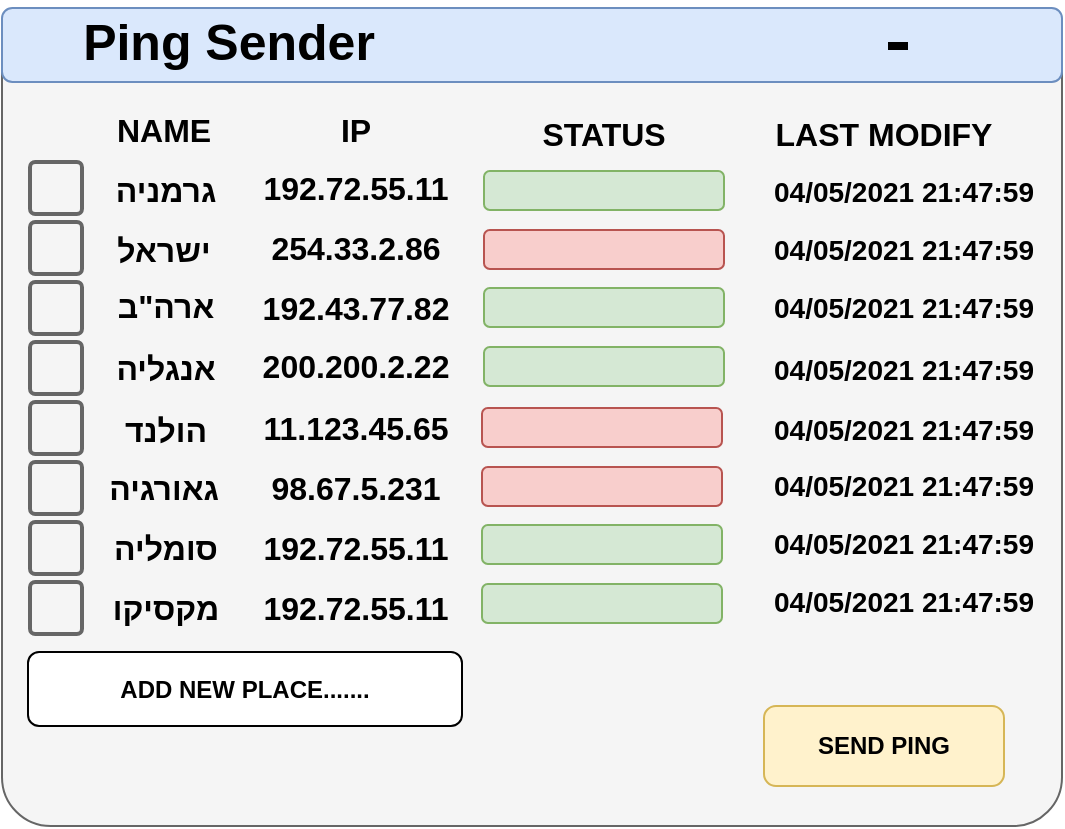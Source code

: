 <mxfile version="14.0.5" type="device"><diagram id="Tu29jH6TlVNSx8_Umx0L" name="Page-1"><mxGraphModel dx="920" dy="1614" grid="1" gridSize="10" guides="1" tooltips="1" connect="1" arrows="1" fold="1" page="1" pageScale="1" pageWidth="850" pageHeight="1100" math="0" shadow="0"><root><mxCell id="0"/><mxCell id="1" parent="0"/><mxCell id="k8tqLCI3PTXwWY34f7Vj-1" value="" style="rounded=1;whiteSpace=wrap;html=1;arcSize=6;fillColor=#f5f5f5;strokeColor=#666666;fontColor=#333333;" vertex="1" parent="1"><mxGeometry x="70" y="-47" width="530" height="407" as="geometry"/></mxCell><mxCell id="k8tqLCI3PTXwWY34f7Vj-9" value="" style="dashed=0;labelPosition=right;align=left;shape=mxgraph.gmdl.checkbox;strokeColor=#666666;fillColor=none;strokeWidth=2;aspect=fixed;" vertex="1" parent="1"><mxGeometry x="84" y="28" width="26" height="26" as="geometry"/></mxCell><mxCell id="k8tqLCI3PTXwWY34f7Vj-12" value="" style="dashed=0;labelPosition=right;align=left;shape=mxgraph.gmdl.checkbox;strokeColor=#666666;fillColor=none;strokeWidth=2;aspect=fixed;" vertex="1" parent="1"><mxGeometry x="84" y="58" width="26" height="26" as="geometry"/></mxCell><mxCell id="k8tqLCI3PTXwWY34f7Vj-13" value="" style="dashed=0;labelPosition=right;align=left;shape=mxgraph.gmdl.checkbox;strokeColor=#666666;fillColor=none;strokeWidth=2;aspect=fixed;" vertex="1" parent="1"><mxGeometry x="84" y="88" width="26" height="26" as="geometry"/></mxCell><mxCell id="k8tqLCI3PTXwWY34f7Vj-14" value="" style="dashed=0;labelPosition=right;align=left;shape=mxgraph.gmdl.checkbox;strokeColor=#666666;fillColor=none;strokeWidth=2;aspect=fixed;" vertex="1" parent="1"><mxGeometry x="84" y="118" width="26" height="26" as="geometry"/></mxCell><mxCell id="k8tqLCI3PTXwWY34f7Vj-15" value="" style="dashed=0;labelPosition=right;align=left;shape=mxgraph.gmdl.checkbox;strokeColor=#666666;fillColor=none;strokeWidth=2;aspect=fixed;" vertex="1" parent="1"><mxGeometry x="84" y="148" width="26" height="26" as="geometry"/></mxCell><mxCell id="k8tqLCI3PTXwWY34f7Vj-16" value="" style="dashed=0;labelPosition=right;align=left;shape=mxgraph.gmdl.checkbox;strokeColor=#666666;fillColor=none;strokeWidth=2;aspect=fixed;" vertex="1" parent="1"><mxGeometry x="84" y="178" width="26" height="26" as="geometry"/></mxCell><mxCell id="k8tqLCI3PTXwWY34f7Vj-17" value="" style="dashed=0;labelPosition=right;align=left;shape=mxgraph.gmdl.checkbox;strokeColor=#666666;fillColor=none;strokeWidth=2;aspect=fixed;" vertex="1" parent="1"><mxGeometry x="84" y="208" width="26" height="26" as="geometry"/></mxCell><mxCell id="k8tqLCI3PTXwWY34f7Vj-18" value="" style="dashed=0;labelPosition=right;align=left;shape=mxgraph.gmdl.checkbox;strokeColor=#666666;fillColor=none;strokeWidth=2;aspect=fixed;" vertex="1" parent="1"><mxGeometry x="84" y="238" width="26" height="26" as="geometry"/></mxCell><mxCell id="k8tqLCI3PTXwWY34f7Vj-19" value="&lt;b&gt;&lt;font style=&quot;font-size: 16px&quot;&gt;192.72.55.11&lt;/font&gt;&lt;/b&gt;" style="text;html=1;strokeColor=none;fillColor=none;align=center;verticalAlign=middle;whiteSpace=wrap;rounded=0;" vertex="1" parent="1"><mxGeometry x="206" y="32.5" width="82" height="17" as="geometry"/></mxCell><mxCell id="k8tqLCI3PTXwWY34f7Vj-20" value="&lt;b&gt;&lt;font style=&quot;font-size: 16px&quot;&gt;254.33.2.86&lt;/font&gt;&lt;/b&gt;" style="text;html=1;strokeColor=none;fillColor=none;align=center;verticalAlign=middle;whiteSpace=wrap;rounded=0;" vertex="1" parent="1"><mxGeometry x="206" y="62.5" width="82" height="17" as="geometry"/></mxCell><mxCell id="k8tqLCI3PTXwWY34f7Vj-21" value="&lt;b&gt;&lt;font style=&quot;font-size: 16px&quot;&gt;192.43.77.82&lt;/font&gt;&lt;/b&gt;" style="text;html=1;strokeColor=none;fillColor=none;align=center;verticalAlign=middle;whiteSpace=wrap;rounded=0;" vertex="1" parent="1"><mxGeometry x="206" y="92.5" width="82" height="17" as="geometry"/></mxCell><mxCell id="k8tqLCI3PTXwWY34f7Vj-22" value="&lt;b&gt;&lt;font style=&quot;font-size: 16px&quot;&gt;200.200.2.22&lt;/font&gt;&lt;/b&gt;" style="text;html=1;strokeColor=none;fillColor=none;align=center;verticalAlign=middle;whiteSpace=wrap;rounded=0;" vertex="1" parent="1"><mxGeometry x="206" y="122.5" width="82" height="15.5" as="geometry"/></mxCell><mxCell id="k8tqLCI3PTXwWY34f7Vj-23" value="&lt;b&gt;&lt;font style=&quot;font-size: 16px&quot;&gt;11.123.45.65&lt;/font&gt;&lt;/b&gt;" style="text;html=1;strokeColor=none;fillColor=none;align=center;verticalAlign=middle;whiteSpace=wrap;rounded=0;" vertex="1" parent="1"><mxGeometry x="206" y="152.5" width="82" height="17" as="geometry"/></mxCell><mxCell id="k8tqLCI3PTXwWY34f7Vj-24" value="&lt;b&gt;&lt;font style=&quot;font-size: 16px&quot;&gt;98.67.5.231&lt;/font&gt;&lt;/b&gt;" style="text;html=1;strokeColor=none;fillColor=none;align=center;verticalAlign=middle;whiteSpace=wrap;rounded=0;" vertex="1" parent="1"><mxGeometry x="206" y="182.5" width="82" height="17" as="geometry"/></mxCell><mxCell id="k8tqLCI3PTXwWY34f7Vj-25" value="&lt;b&gt;&lt;font style=&quot;font-size: 16px&quot;&gt;192.72.55.11&lt;/font&gt;&lt;/b&gt;" style="text;html=1;strokeColor=none;fillColor=none;align=center;verticalAlign=middle;whiteSpace=wrap;rounded=0;" vertex="1" parent="1"><mxGeometry x="206" y="212.5" width="82" height="17" as="geometry"/></mxCell><mxCell id="k8tqLCI3PTXwWY34f7Vj-26" value="&lt;b&gt;&lt;font style=&quot;font-size: 16px&quot;&gt;192.72.55.11&lt;/font&gt;&lt;/b&gt;" style="text;html=1;strokeColor=none;fillColor=none;align=center;verticalAlign=middle;whiteSpace=wrap;rounded=0;" vertex="1" parent="1"><mxGeometry x="206" y="242.5" width="82" height="17" as="geometry"/></mxCell><mxCell id="k8tqLCI3PTXwWY34f7Vj-27" value="&lt;b&gt;&lt;font style=&quot;font-size: 16px&quot;&gt;NAME&lt;/font&gt;&lt;/b&gt;" style="text;html=1;strokeColor=none;fillColor=none;align=center;verticalAlign=middle;whiteSpace=wrap;rounded=0;" vertex="1" parent="1"><mxGeometry x="131" y="2" width="40" height="20" as="geometry"/></mxCell><mxCell id="k8tqLCI3PTXwWY34f7Vj-28" value="&lt;b&gt;&lt;font style=&quot;font-size: 16px&quot;&gt;IP&lt;/font&gt;&lt;/b&gt;" style="text;html=1;strokeColor=none;fillColor=none;align=center;verticalAlign=middle;whiteSpace=wrap;rounded=0;" vertex="1" parent="1"><mxGeometry x="227" y="2" width="40" height="20" as="geometry"/></mxCell><mxCell id="k8tqLCI3PTXwWY34f7Vj-29" value="&lt;b&gt;&lt;font style=&quot;font-size: 16px&quot;&gt;STATUS&lt;/font&gt;&lt;/b&gt;" style="text;html=1;strokeColor=none;fillColor=none;align=center;verticalAlign=middle;whiteSpace=wrap;rounded=0;" vertex="1" parent="1"><mxGeometry x="351" y="4" width="40" height="20" as="geometry"/></mxCell><mxCell id="k8tqLCI3PTXwWY34f7Vj-30" value="&lt;b&gt;&lt;font style=&quot;font-size: 16px&quot;&gt;LAST MODIFY&lt;/font&gt;&lt;/b&gt;" style="text;html=1;strokeColor=none;fillColor=none;align=center;verticalAlign=middle;whiteSpace=wrap;rounded=0;" vertex="1" parent="1"><mxGeometry x="431" y="4" width="160" height="20" as="geometry"/></mxCell><mxCell id="k8tqLCI3PTXwWY34f7Vj-31" value="" style="rounded=1;whiteSpace=wrap;html=1;fillColor=#d5e8d4;strokeColor=#82b366;" vertex="1" parent="1"><mxGeometry x="311" y="32.5" width="120" height="19.5" as="geometry"/></mxCell><mxCell id="k8tqLCI3PTXwWY34f7Vj-32" value="" style="rounded=1;whiteSpace=wrap;html=1;fillColor=#f8cecc;strokeColor=#b85450;" vertex="1" parent="1"><mxGeometry x="311" y="62" width="120" height="19.5" as="geometry"/></mxCell><mxCell id="k8tqLCI3PTXwWY34f7Vj-33" value="" style="rounded=1;whiteSpace=wrap;html=1;fillColor=#d5e8d4;strokeColor=#82b366;" vertex="1" parent="1"><mxGeometry x="311" y="120.5" width="120" height="19.5" as="geometry"/></mxCell><mxCell id="k8tqLCI3PTXwWY34f7Vj-34" value="" style="rounded=1;whiteSpace=wrap;html=1;fillColor=#d5e8d4;strokeColor=#82b366;" vertex="1" parent="1"><mxGeometry x="311" y="91" width="120" height="19.5" as="geometry"/></mxCell><mxCell id="k8tqLCI3PTXwWY34f7Vj-35" value="" style="rounded=1;whiteSpace=wrap;html=1;fillColor=#d5e8d4;strokeColor=#82b366;" vertex="1" parent="1"><mxGeometry x="310" y="239" width="120" height="19.5" as="geometry"/></mxCell><mxCell id="k8tqLCI3PTXwWY34f7Vj-36" value="" style="rounded=1;whiteSpace=wrap;html=1;fillColor=#d5e8d4;strokeColor=#82b366;" vertex="1" parent="1"><mxGeometry x="310" y="209.5" width="120" height="19.5" as="geometry"/></mxCell><mxCell id="k8tqLCI3PTXwWY34f7Vj-37" value="" style="rounded=1;whiteSpace=wrap;html=1;fillColor=#f8cecc;strokeColor=#b85450;" vertex="1" parent="1"><mxGeometry x="310" y="180.5" width="120" height="19.5" as="geometry"/></mxCell><mxCell id="k8tqLCI3PTXwWY34f7Vj-38" value="" style="rounded=1;whiteSpace=wrap;html=1;fillColor=#f8cecc;strokeColor=#b85450;" vertex="1" parent="1"><mxGeometry x="310" y="151" width="120" height="19.5" as="geometry"/></mxCell><mxCell id="k8tqLCI3PTXwWY34f7Vj-39" value="&lt;b&gt;&lt;font style=&quot;font-size: 14px&quot;&gt;04/05/2021 21:47:59&lt;/font&gt;&lt;/b&gt;" style="text;html=1;strokeColor=none;fillColor=none;align=center;verticalAlign=middle;whiteSpace=wrap;rounded=0;" vertex="1" parent="1"><mxGeometry x="452" y="34.75" width="138" height="17" as="geometry"/></mxCell><mxCell id="k8tqLCI3PTXwWY34f7Vj-40" value="&lt;b&gt;&lt;font style=&quot;font-size: 14px&quot;&gt;04/05/2021 21:47:59&lt;/font&gt;&lt;/b&gt;" style="text;html=1;strokeColor=none;fillColor=none;align=center;verticalAlign=middle;whiteSpace=wrap;rounded=0;" vertex="1" parent="1"><mxGeometry x="452" y="63.5" width="138" height="17" as="geometry"/></mxCell><mxCell id="k8tqLCI3PTXwWY34f7Vj-41" value="&lt;b&gt;&lt;font style=&quot;font-size: 14px&quot;&gt;04/05/2021 21:47:59&lt;/font&gt;&lt;/b&gt;" style="text;html=1;strokeColor=none;fillColor=none;align=center;verticalAlign=middle;whiteSpace=wrap;rounded=0;" vertex="1" parent="1"><mxGeometry x="452" y="92.25" width="138" height="17" as="geometry"/></mxCell><mxCell id="k8tqLCI3PTXwWY34f7Vj-42" value="&lt;b&gt;&lt;font style=&quot;font-size: 14px&quot;&gt;04/05/2021 21:47:59&lt;/font&gt;&lt;/b&gt;" style="text;html=1;strokeColor=none;fillColor=none;align=center;verticalAlign=middle;whiteSpace=wrap;rounded=0;" vertex="1" parent="1"><mxGeometry x="452" y="123" width="138" height="17" as="geometry"/></mxCell><mxCell id="k8tqLCI3PTXwWY34f7Vj-43" value="&lt;b&gt;&lt;font style=&quot;font-size: 14px&quot;&gt;04/05/2021 21:47:59&lt;/font&gt;&lt;/b&gt;" style="text;html=1;strokeColor=none;fillColor=none;align=center;verticalAlign=middle;whiteSpace=wrap;rounded=0;" vertex="1" parent="1"><mxGeometry x="452" y="210.5" width="138" height="17" as="geometry"/></mxCell><mxCell id="k8tqLCI3PTXwWY34f7Vj-44" value="&lt;b&gt;&lt;font style=&quot;font-size: 14px&quot;&gt;04/05/2021 21:47:59&lt;/font&gt;&lt;/b&gt;" style="text;html=1;strokeColor=none;fillColor=none;align=center;verticalAlign=middle;whiteSpace=wrap;rounded=0;" vertex="1" parent="1"><mxGeometry x="452" y="239.25" width="138" height="17" as="geometry"/></mxCell><mxCell id="k8tqLCI3PTXwWY34f7Vj-45" value="&lt;b&gt;&lt;font style=&quot;font-size: 14px&quot;&gt;04/05/2021 21:47:59&lt;/font&gt;&lt;/b&gt;" style="text;html=1;strokeColor=none;fillColor=none;align=center;verticalAlign=middle;whiteSpace=wrap;rounded=0;" vertex="1" parent="1"><mxGeometry x="452" y="181.75" width="138" height="17" as="geometry"/></mxCell><mxCell id="k8tqLCI3PTXwWY34f7Vj-46" value="&lt;b&gt;&lt;font style=&quot;font-size: 14px&quot;&gt;04/05/2021 21:47:59&lt;/font&gt;&lt;/b&gt;" style="text;html=1;strokeColor=none;fillColor=none;align=center;verticalAlign=middle;whiteSpace=wrap;rounded=0;" vertex="1" parent="1"><mxGeometry x="452" y="153" width="138" height="17" as="geometry"/></mxCell><mxCell id="k8tqLCI3PTXwWY34f7Vj-47" value="&lt;span style=&quot;font-size: 16px&quot;&gt;&lt;b&gt;גרמניה&lt;/b&gt;&lt;/span&gt;" style="text;html=1;strokeColor=none;fillColor=none;align=center;verticalAlign=middle;whiteSpace=wrap;rounded=0;" vertex="1" parent="1"><mxGeometry x="124" y="33.75" width="56" height="17" as="geometry"/></mxCell><mxCell id="k8tqLCI3PTXwWY34f7Vj-48" value="&lt;span style=&quot;font-size: 16px&quot;&gt;&lt;b&gt;ישראל&lt;/b&gt;&lt;/span&gt;" style="text;html=1;strokeColor=none;fillColor=none;align=center;verticalAlign=middle;whiteSpace=wrap;rounded=0;" vertex="1" parent="1"><mxGeometry x="123" y="63.5" width="56" height="17" as="geometry"/></mxCell><mxCell id="k8tqLCI3PTXwWY34f7Vj-51" value="&lt;span style=&quot;font-size: 16px&quot;&gt;&lt;b&gt;ארה&quot;ב&lt;/b&gt;&lt;/span&gt;" style="text;html=1;strokeColor=none;fillColor=none;align=center;verticalAlign=middle;whiteSpace=wrap;rounded=0;" vertex="1" parent="1"><mxGeometry x="124" y="91" width="56" height="17" as="geometry"/></mxCell><mxCell id="k8tqLCI3PTXwWY34f7Vj-52" value="&lt;span style=&quot;font-size: 16px&quot;&gt;&lt;b&gt;אנגליה&lt;/b&gt;&lt;/span&gt;" style="text;html=1;strokeColor=none;fillColor=none;align=center;verticalAlign=middle;whiteSpace=wrap;rounded=0;" vertex="1" parent="1"><mxGeometry x="124" y="122.5" width="56" height="17" as="geometry"/></mxCell><mxCell id="k8tqLCI3PTXwWY34f7Vj-53" value="&lt;span style=&quot;font-size: 16px&quot;&gt;&lt;b&gt;הולנד&lt;/b&gt;&lt;/span&gt;" style="text;html=1;strokeColor=none;fillColor=none;align=center;verticalAlign=middle;whiteSpace=wrap;rounded=0;" vertex="1" parent="1"><mxGeometry x="124" y="153" width="56" height="17" as="geometry"/></mxCell><mxCell id="k8tqLCI3PTXwWY34f7Vj-54" value="&lt;span style=&quot;font-size: 16px&quot;&gt;&lt;b&gt;גאורגיה&lt;/b&gt;&lt;/span&gt;" style="text;html=1;strokeColor=none;fillColor=none;align=center;verticalAlign=middle;whiteSpace=wrap;rounded=0;" vertex="1" parent="1"><mxGeometry x="123" y="182.5" width="56" height="17" as="geometry"/></mxCell><mxCell id="k8tqLCI3PTXwWY34f7Vj-55" value="&lt;span style=&quot;font-size: 16px&quot;&gt;&lt;b&gt;סומליה&lt;/b&gt;&lt;/span&gt;" style="text;html=1;strokeColor=none;fillColor=none;align=center;verticalAlign=middle;whiteSpace=wrap;rounded=0;" vertex="1" parent="1"><mxGeometry x="124" y="212.5" width="56" height="17" as="geometry"/></mxCell><mxCell id="k8tqLCI3PTXwWY34f7Vj-56" value="&lt;span style=&quot;font-size: 16px&quot;&gt;&lt;b&gt;מקסיקו&lt;/b&gt;&lt;/span&gt;" style="text;html=1;strokeColor=none;fillColor=none;align=center;verticalAlign=middle;whiteSpace=wrap;rounded=0;" vertex="1" parent="1"><mxGeometry x="124" y="242.5" width="56" height="17" as="geometry"/></mxCell><mxCell id="k8tqLCI3PTXwWY34f7Vj-58" value="&lt;b&gt;ADD NEW PLACE.......&lt;/b&gt;" style="rounded=1;whiteSpace=wrap;html=1;" vertex="1" parent="1"><mxGeometry x="83" y="273" width="217" height="37" as="geometry"/></mxCell><mxCell id="k8tqLCI3PTXwWY34f7Vj-59" value="&lt;b&gt;SEND PING&lt;/b&gt;" style="rounded=1;whiteSpace=wrap;html=1;fillColor=#fff2cc;strokeColor=#d6b656;" vertex="1" parent="1"><mxGeometry x="451" y="300" width="120" height="40" as="geometry"/></mxCell><mxCell id="k8tqLCI3PTXwWY34f7Vj-60" value="" style="rounded=1;whiteSpace=wrap;html=1;arcSize=14;fillColor=#dae8fc;strokeColor=#6c8ebf;" vertex="1" parent="1"><mxGeometry x="70" y="-49" width="530" height="37" as="geometry"/></mxCell><mxCell id="k8tqLCI3PTXwWY34f7Vj-3" value="" style="shape=image;html=1;verticalAlign=top;verticalLabelPosition=bottom;labelBackgroundColor=#ffffff;imageAspect=0;aspect=fixed;image=https://cdn4.iconfinder.com/data/icons/basic-ui-2-line/32/floppy-disk-save-saving-saveas-saved-128.png" vertex="1" parent="1"><mxGeometry x="536" y="-41" width="24" height="24" as="geometry"/></mxCell><mxCell id="k8tqLCI3PTXwWY34f7Vj-4" value="" style="shape=image;html=1;verticalAlign=top;verticalLabelPosition=bottom;labelBackgroundColor=#ffffff;imageAspect=0;aspect=fixed;image=https://cdn4.iconfinder.com/data/icons/ionicons/512/icon-close-128.png" vertex="1" parent="1"><mxGeometry x="568" y="-43" width="28" height="28" as="geometry"/></mxCell><mxCell id="k8tqLCI3PTXwWY34f7Vj-5" value="" style="endArrow=none;html=1;strokeWidth=4;" edge="1" parent="1"><mxGeometry width="50" height="50" relative="1" as="geometry"><mxPoint x="523" y="-30" as="sourcePoint"/><mxPoint x="513" y="-30" as="targetPoint"/></mxGeometry></mxCell><mxCell id="k8tqLCI3PTXwWY34f7Vj-61" value="&lt;b&gt;&lt;font style=&quot;font-size: 25px&quot;&gt;Ping Sender&lt;/font&gt;&lt;/b&gt;" style="text;html=1;strokeColor=none;fillColor=none;align=center;verticalAlign=middle;whiteSpace=wrap;rounded=0;fontSize=26;" vertex="1" parent="1"><mxGeometry x="100" y="-53" width="167" height="41" as="geometry"/></mxCell><mxCell id="k8tqLCI3PTXwWY34f7Vj-62" value="" style="shape=image;html=1;verticalAlign=top;verticalLabelPosition=bottom;labelBackgroundColor=#ffffff;imageAspect=0;aspect=fixed;image=https://cdn3.iconfinder.com/data/icons/logos-and-brands-adobe/512/267_Python-128.png;fontSize=26;" vertex="1" parent="1"><mxGeometry x="77" y="-43" width="25" height="25" as="geometry"/></mxCell></root></mxGraphModel></diagram></mxfile>
